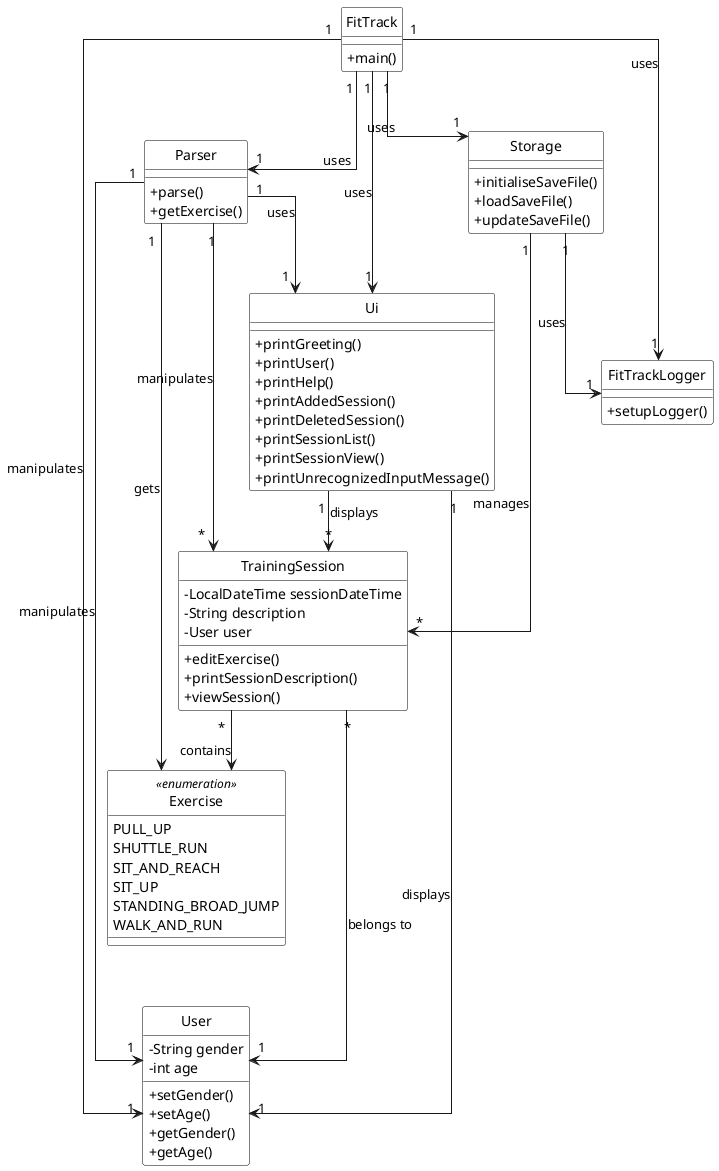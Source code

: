 @startuml
' Use right-angle straight lines for relationships
skinparam linetype ortho
hide circle
skinparam classAttributeIconSize 0
skinparam classBackgroundColor White
skinparam classBorderColor Black

' Define classes
class FitTrack {
    +main()
}

class Parser {
    +parse()
    +getExercise()
}

class Ui {
    +printGreeting()
    +printUser()
    +printHelp()
    +printAddedSession()
    +printDeletedSession()
    +printSessionList()
    +printSessionView()
    +printUnrecognizedInputMessage()
}

class Storage {
    +initialiseSaveFile()
    +loadSaveFile()
    +updateSaveFile()
}

class TrainingSession {
    -LocalDateTime sessionDateTime
    -String description
    -User user
    +editExercise()
    +printSessionDescription()
    +viewSession()
}

class User {
    -String gender
    -int age
    +setGender()
    +setAge()
    +getGender()
    +getAge()
}

enum Exercise <<enumeration>> {
    PULL_UP
    SHUTTLE_RUN
    SIT_AND_REACH
    SIT_UP
    STANDING_BROAD_JUMP
    WALK_AND_RUN
}

class FitTrackLogger {
    +setupLogger()
}

' Define relationships with right-angle arrows
FitTrack "1" --> "1" Parser : uses
FitTrack "1" --> "1" Ui : uses
FitTrack "1" --> "1" Storage : uses
FitTrack "1" --> "1" User : manipulates
FitTrack "1" --> "1" FitTrackLogger : uses

Parser "1" --> "*" TrainingSession : manipulates
Parser "1" --> Exercise : gets
Parser "1" --> "1" User : manipulates
Parser "1" --> "1" Ui : uses

Ui "1" -> "1" User : displays
Ui "1" --> "*" TrainingSession : displays

Storage "1" --> "*" TrainingSession : manages
Storage "1" --> "1" FitTrackLogger : uses

TrainingSession "*" ---> "1" User : belongs to
TrainingSession "*" --> Exercise : contains

@enduml
